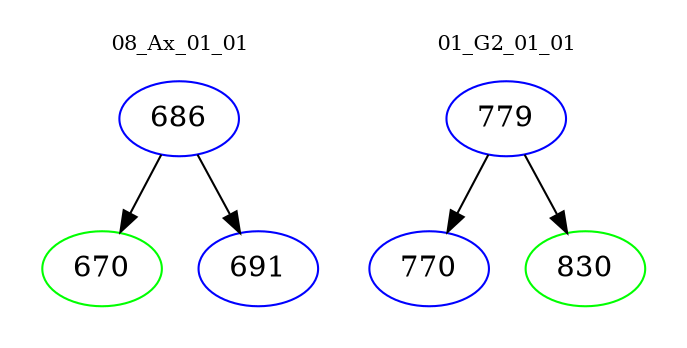 digraph{
subgraph cluster_0 {
color = white
label = "08_Ax_01_01";
fontsize=10;
T0_686 [label="686", color="blue"]
T0_686 -> T0_670 [color="black"]
T0_670 [label="670", color="green"]
T0_686 -> T0_691 [color="black"]
T0_691 [label="691", color="blue"]
}
subgraph cluster_1 {
color = white
label = "01_G2_01_01";
fontsize=10;
T1_779 [label="779", color="blue"]
T1_779 -> T1_770 [color="black"]
T1_770 [label="770", color="blue"]
T1_779 -> T1_830 [color="black"]
T1_830 [label="830", color="green"]
}
}
